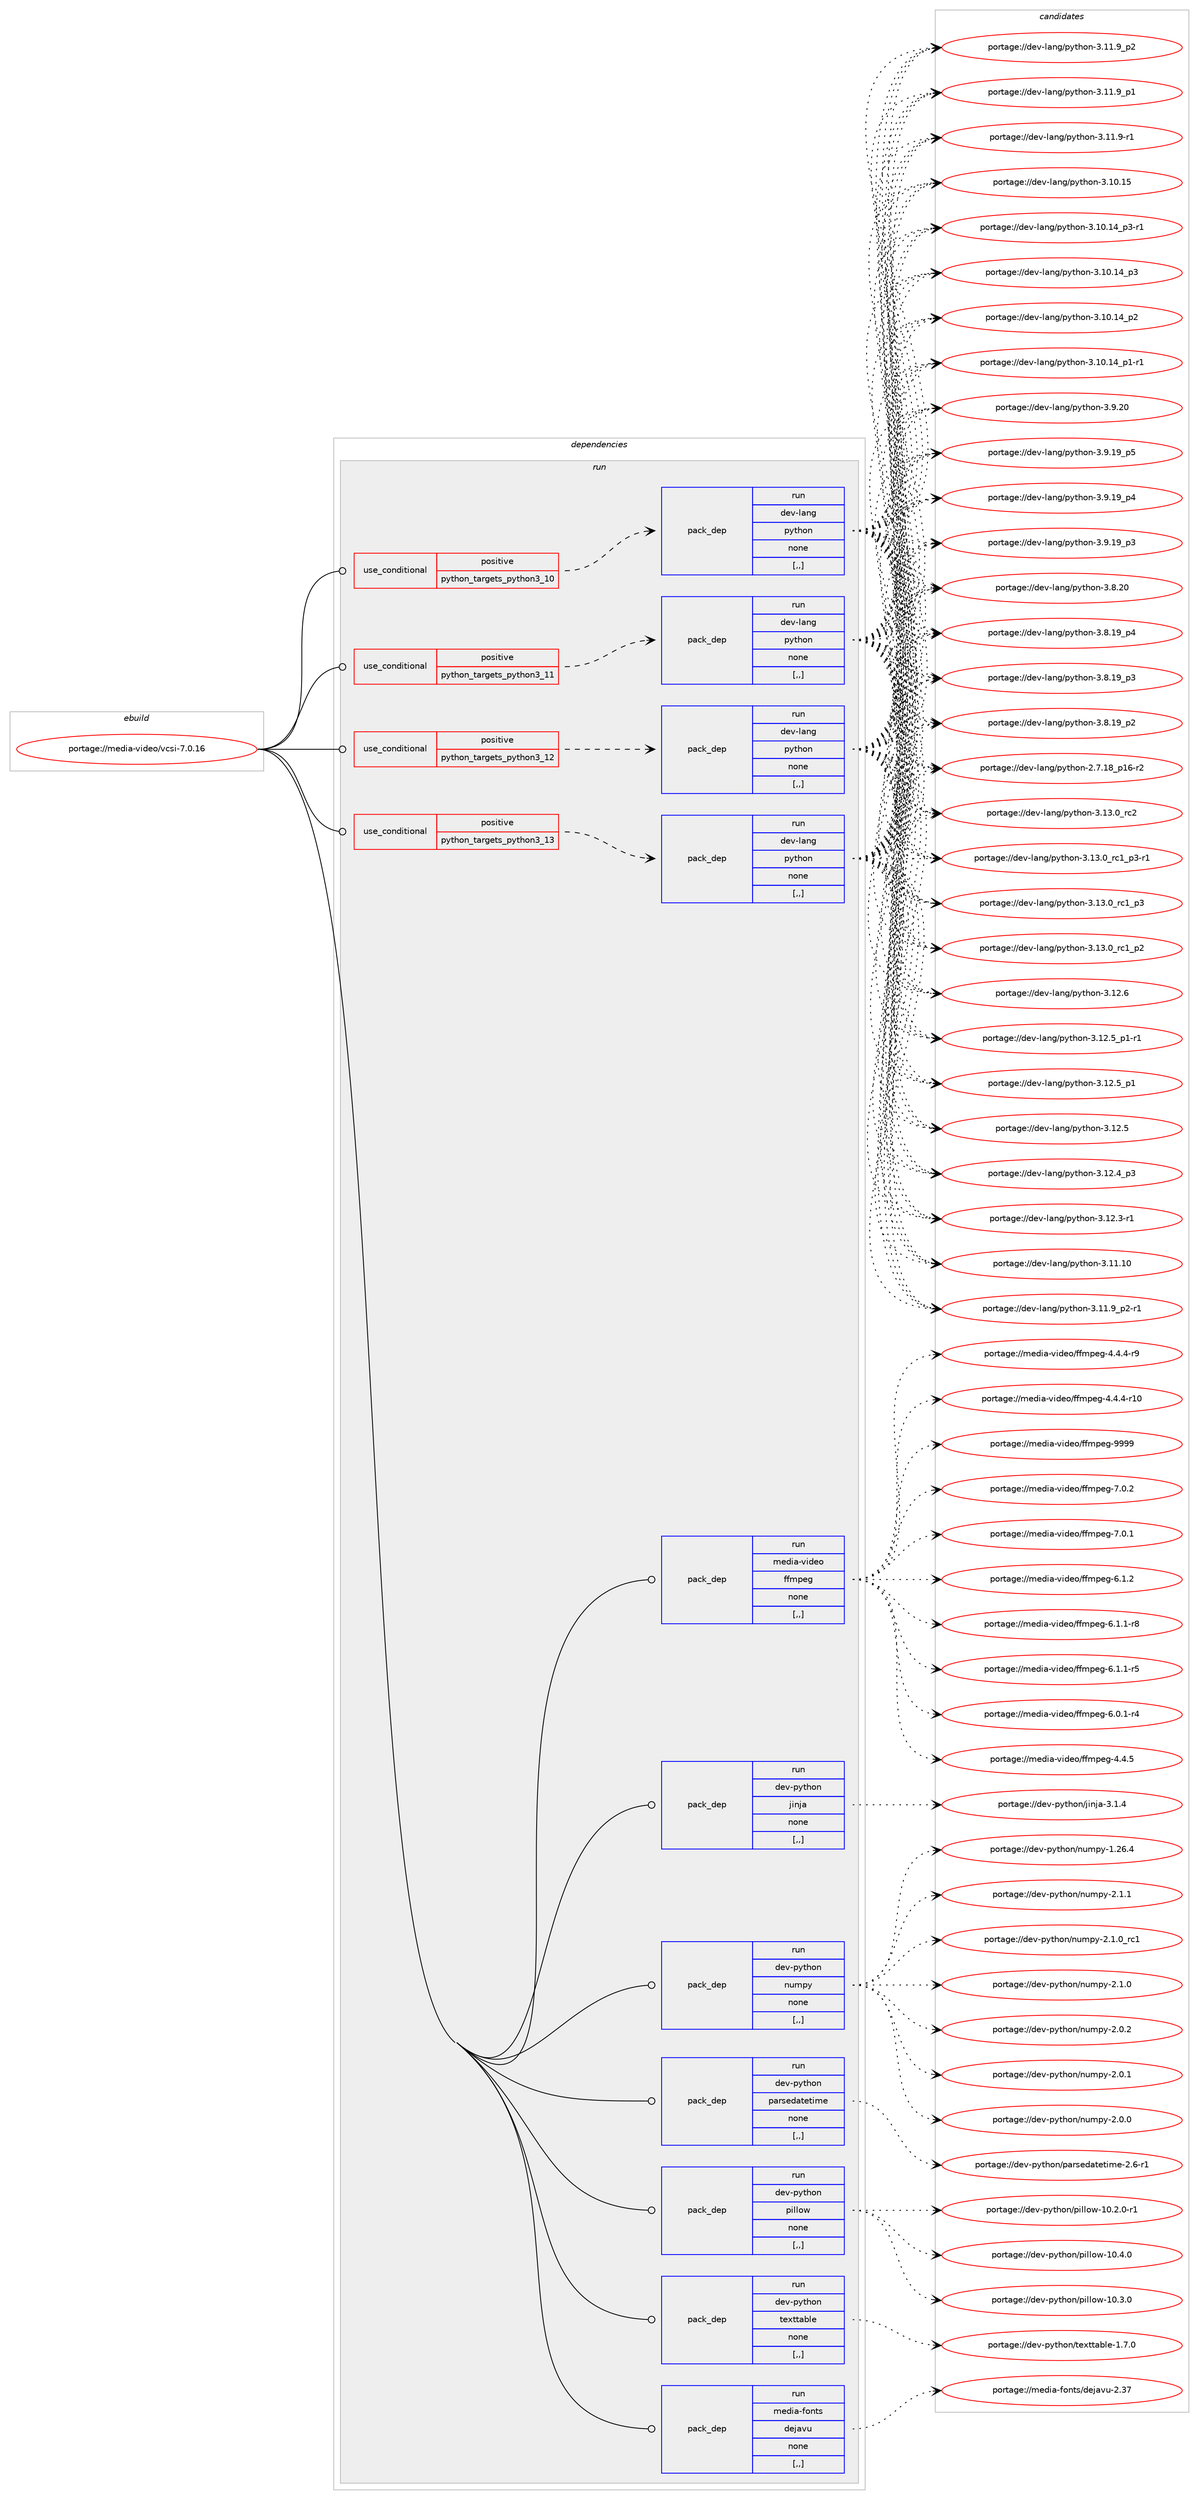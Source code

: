 digraph prolog {

# *************
# Graph options
# *************

newrank=true;
concentrate=true;
compound=true;
graph [rankdir=LR,fontname=Helvetica,fontsize=10,ranksep=1.5];#, ranksep=2.5, nodesep=0.2];
edge  [arrowhead=vee];
node  [fontname=Helvetica,fontsize=10];

# **********
# The ebuild
# **********

subgraph cluster_leftcol {
color=gray;
label=<<i>ebuild</i>>;
id [label="portage://media-video/vcsi-7.0.16", color=red, width=4, href="../media-video/vcsi-7.0.16.svg"];
}

# ****************
# The dependencies
# ****************

subgraph cluster_midcol {
color=gray;
label=<<i>dependencies</i>>;
subgraph cluster_compile {
fillcolor="#eeeeee";
style=filled;
label=<<i>compile</i>>;
}
subgraph cluster_compileandrun {
fillcolor="#eeeeee";
style=filled;
label=<<i>compile and run</i>>;
}
subgraph cluster_run {
fillcolor="#eeeeee";
style=filled;
label=<<i>run</i>>;
subgraph cond219947 {
dependency845671 [label=<<TABLE BORDER="0" CELLBORDER="1" CELLSPACING="0" CELLPADDING="4"><TR><TD ROWSPAN="3" CELLPADDING="10">use_conditional</TD></TR><TR><TD>positive</TD></TR><TR><TD>python_targets_python3_10</TD></TR></TABLE>>, shape=none, color=red];
subgraph pack619421 {
dependency845672 [label=<<TABLE BORDER="0" CELLBORDER="1" CELLSPACING="0" CELLPADDING="4" WIDTH="220"><TR><TD ROWSPAN="6" CELLPADDING="30">pack_dep</TD></TR><TR><TD WIDTH="110">run</TD></TR><TR><TD>dev-lang</TD></TR><TR><TD>python</TD></TR><TR><TD>none</TD></TR><TR><TD>[,,]</TD></TR></TABLE>>, shape=none, color=blue];
}
dependency845671:e -> dependency845672:w [weight=20,style="dashed",arrowhead="vee"];
}
id:e -> dependency845671:w [weight=20,style="solid",arrowhead="odot"];
subgraph cond219948 {
dependency845673 [label=<<TABLE BORDER="0" CELLBORDER="1" CELLSPACING="0" CELLPADDING="4"><TR><TD ROWSPAN="3" CELLPADDING="10">use_conditional</TD></TR><TR><TD>positive</TD></TR><TR><TD>python_targets_python3_11</TD></TR></TABLE>>, shape=none, color=red];
subgraph pack619422 {
dependency845674 [label=<<TABLE BORDER="0" CELLBORDER="1" CELLSPACING="0" CELLPADDING="4" WIDTH="220"><TR><TD ROWSPAN="6" CELLPADDING="30">pack_dep</TD></TR><TR><TD WIDTH="110">run</TD></TR><TR><TD>dev-lang</TD></TR><TR><TD>python</TD></TR><TR><TD>none</TD></TR><TR><TD>[,,]</TD></TR></TABLE>>, shape=none, color=blue];
}
dependency845673:e -> dependency845674:w [weight=20,style="dashed",arrowhead="vee"];
}
id:e -> dependency845673:w [weight=20,style="solid",arrowhead="odot"];
subgraph cond219949 {
dependency845675 [label=<<TABLE BORDER="0" CELLBORDER="1" CELLSPACING="0" CELLPADDING="4"><TR><TD ROWSPAN="3" CELLPADDING="10">use_conditional</TD></TR><TR><TD>positive</TD></TR><TR><TD>python_targets_python3_12</TD></TR></TABLE>>, shape=none, color=red];
subgraph pack619423 {
dependency845676 [label=<<TABLE BORDER="0" CELLBORDER="1" CELLSPACING="0" CELLPADDING="4" WIDTH="220"><TR><TD ROWSPAN="6" CELLPADDING="30">pack_dep</TD></TR><TR><TD WIDTH="110">run</TD></TR><TR><TD>dev-lang</TD></TR><TR><TD>python</TD></TR><TR><TD>none</TD></TR><TR><TD>[,,]</TD></TR></TABLE>>, shape=none, color=blue];
}
dependency845675:e -> dependency845676:w [weight=20,style="dashed",arrowhead="vee"];
}
id:e -> dependency845675:w [weight=20,style="solid",arrowhead="odot"];
subgraph cond219950 {
dependency845677 [label=<<TABLE BORDER="0" CELLBORDER="1" CELLSPACING="0" CELLPADDING="4"><TR><TD ROWSPAN="3" CELLPADDING="10">use_conditional</TD></TR><TR><TD>positive</TD></TR><TR><TD>python_targets_python3_13</TD></TR></TABLE>>, shape=none, color=red];
subgraph pack619424 {
dependency845678 [label=<<TABLE BORDER="0" CELLBORDER="1" CELLSPACING="0" CELLPADDING="4" WIDTH="220"><TR><TD ROWSPAN="6" CELLPADDING="30">pack_dep</TD></TR><TR><TD WIDTH="110">run</TD></TR><TR><TD>dev-lang</TD></TR><TR><TD>python</TD></TR><TR><TD>none</TD></TR><TR><TD>[,,]</TD></TR></TABLE>>, shape=none, color=blue];
}
dependency845677:e -> dependency845678:w [weight=20,style="dashed",arrowhead="vee"];
}
id:e -> dependency845677:w [weight=20,style="solid",arrowhead="odot"];
subgraph pack619425 {
dependency845679 [label=<<TABLE BORDER="0" CELLBORDER="1" CELLSPACING="0" CELLPADDING="4" WIDTH="220"><TR><TD ROWSPAN="6" CELLPADDING="30">pack_dep</TD></TR><TR><TD WIDTH="110">run</TD></TR><TR><TD>dev-python</TD></TR><TR><TD>jinja</TD></TR><TR><TD>none</TD></TR><TR><TD>[,,]</TD></TR></TABLE>>, shape=none, color=blue];
}
id:e -> dependency845679:w [weight=20,style="solid",arrowhead="odot"];
subgraph pack619426 {
dependency845680 [label=<<TABLE BORDER="0" CELLBORDER="1" CELLSPACING="0" CELLPADDING="4" WIDTH="220"><TR><TD ROWSPAN="6" CELLPADDING="30">pack_dep</TD></TR><TR><TD WIDTH="110">run</TD></TR><TR><TD>dev-python</TD></TR><TR><TD>numpy</TD></TR><TR><TD>none</TD></TR><TR><TD>[,,]</TD></TR></TABLE>>, shape=none, color=blue];
}
id:e -> dependency845680:w [weight=20,style="solid",arrowhead="odot"];
subgraph pack619427 {
dependency845681 [label=<<TABLE BORDER="0" CELLBORDER="1" CELLSPACING="0" CELLPADDING="4" WIDTH="220"><TR><TD ROWSPAN="6" CELLPADDING="30">pack_dep</TD></TR><TR><TD WIDTH="110">run</TD></TR><TR><TD>dev-python</TD></TR><TR><TD>parsedatetime</TD></TR><TR><TD>none</TD></TR><TR><TD>[,,]</TD></TR></TABLE>>, shape=none, color=blue];
}
id:e -> dependency845681:w [weight=20,style="solid",arrowhead="odot"];
subgraph pack619428 {
dependency845682 [label=<<TABLE BORDER="0" CELLBORDER="1" CELLSPACING="0" CELLPADDING="4" WIDTH="220"><TR><TD ROWSPAN="6" CELLPADDING="30">pack_dep</TD></TR><TR><TD WIDTH="110">run</TD></TR><TR><TD>dev-python</TD></TR><TR><TD>pillow</TD></TR><TR><TD>none</TD></TR><TR><TD>[,,]</TD></TR></TABLE>>, shape=none, color=blue];
}
id:e -> dependency845682:w [weight=20,style="solid",arrowhead="odot"];
subgraph pack619429 {
dependency845683 [label=<<TABLE BORDER="0" CELLBORDER="1" CELLSPACING="0" CELLPADDING="4" WIDTH="220"><TR><TD ROWSPAN="6" CELLPADDING="30">pack_dep</TD></TR><TR><TD WIDTH="110">run</TD></TR><TR><TD>dev-python</TD></TR><TR><TD>texttable</TD></TR><TR><TD>none</TD></TR><TR><TD>[,,]</TD></TR></TABLE>>, shape=none, color=blue];
}
id:e -> dependency845683:w [weight=20,style="solid",arrowhead="odot"];
subgraph pack619430 {
dependency845684 [label=<<TABLE BORDER="0" CELLBORDER="1" CELLSPACING="0" CELLPADDING="4" WIDTH="220"><TR><TD ROWSPAN="6" CELLPADDING="30">pack_dep</TD></TR><TR><TD WIDTH="110">run</TD></TR><TR><TD>media-fonts</TD></TR><TR><TD>dejavu</TD></TR><TR><TD>none</TD></TR><TR><TD>[,,]</TD></TR></TABLE>>, shape=none, color=blue];
}
id:e -> dependency845684:w [weight=20,style="solid",arrowhead="odot"];
subgraph pack619431 {
dependency845685 [label=<<TABLE BORDER="0" CELLBORDER="1" CELLSPACING="0" CELLPADDING="4" WIDTH="220"><TR><TD ROWSPAN="6" CELLPADDING="30">pack_dep</TD></TR><TR><TD WIDTH="110">run</TD></TR><TR><TD>media-video</TD></TR><TR><TD>ffmpeg</TD></TR><TR><TD>none</TD></TR><TR><TD>[,,]</TD></TR></TABLE>>, shape=none, color=blue];
}
id:e -> dependency845685:w [weight=20,style="solid",arrowhead="odot"];
}
}

# **************
# The candidates
# **************

subgraph cluster_choices {
rank=same;
color=gray;
label=<<i>candidates</i>>;

subgraph choice619421 {
color=black;
nodesep=1;
choice10010111845108971101034711212111610411111045514649514648951149950 [label="portage://dev-lang/python-3.13.0_rc2", color=red, width=4,href="../dev-lang/python-3.13.0_rc2.svg"];
choice1001011184510897110103471121211161041111104551464951464895114994995112514511449 [label="portage://dev-lang/python-3.13.0_rc1_p3-r1", color=red, width=4,href="../dev-lang/python-3.13.0_rc1_p3-r1.svg"];
choice100101118451089711010347112121116104111110455146495146489511499499511251 [label="portage://dev-lang/python-3.13.0_rc1_p3", color=red, width=4,href="../dev-lang/python-3.13.0_rc1_p3.svg"];
choice100101118451089711010347112121116104111110455146495146489511499499511250 [label="portage://dev-lang/python-3.13.0_rc1_p2", color=red, width=4,href="../dev-lang/python-3.13.0_rc1_p2.svg"];
choice10010111845108971101034711212111610411111045514649504654 [label="portage://dev-lang/python-3.12.6", color=red, width=4,href="../dev-lang/python-3.12.6.svg"];
choice1001011184510897110103471121211161041111104551464950465395112494511449 [label="portage://dev-lang/python-3.12.5_p1-r1", color=red, width=4,href="../dev-lang/python-3.12.5_p1-r1.svg"];
choice100101118451089711010347112121116104111110455146495046539511249 [label="portage://dev-lang/python-3.12.5_p1", color=red, width=4,href="../dev-lang/python-3.12.5_p1.svg"];
choice10010111845108971101034711212111610411111045514649504653 [label="portage://dev-lang/python-3.12.5", color=red, width=4,href="../dev-lang/python-3.12.5.svg"];
choice100101118451089711010347112121116104111110455146495046529511251 [label="portage://dev-lang/python-3.12.4_p3", color=red, width=4,href="../dev-lang/python-3.12.4_p3.svg"];
choice100101118451089711010347112121116104111110455146495046514511449 [label="portage://dev-lang/python-3.12.3-r1", color=red, width=4,href="../dev-lang/python-3.12.3-r1.svg"];
choice1001011184510897110103471121211161041111104551464949464948 [label="portage://dev-lang/python-3.11.10", color=red, width=4,href="../dev-lang/python-3.11.10.svg"];
choice1001011184510897110103471121211161041111104551464949465795112504511449 [label="portage://dev-lang/python-3.11.9_p2-r1", color=red, width=4,href="../dev-lang/python-3.11.9_p2-r1.svg"];
choice100101118451089711010347112121116104111110455146494946579511250 [label="portage://dev-lang/python-3.11.9_p2", color=red, width=4,href="../dev-lang/python-3.11.9_p2.svg"];
choice100101118451089711010347112121116104111110455146494946579511249 [label="portage://dev-lang/python-3.11.9_p1", color=red, width=4,href="../dev-lang/python-3.11.9_p1.svg"];
choice100101118451089711010347112121116104111110455146494946574511449 [label="portage://dev-lang/python-3.11.9-r1", color=red, width=4,href="../dev-lang/python-3.11.9-r1.svg"];
choice1001011184510897110103471121211161041111104551464948464953 [label="portage://dev-lang/python-3.10.15", color=red, width=4,href="../dev-lang/python-3.10.15.svg"];
choice100101118451089711010347112121116104111110455146494846495295112514511449 [label="portage://dev-lang/python-3.10.14_p3-r1", color=red, width=4,href="../dev-lang/python-3.10.14_p3-r1.svg"];
choice10010111845108971101034711212111610411111045514649484649529511251 [label="portage://dev-lang/python-3.10.14_p3", color=red, width=4,href="../dev-lang/python-3.10.14_p3.svg"];
choice10010111845108971101034711212111610411111045514649484649529511250 [label="portage://dev-lang/python-3.10.14_p2", color=red, width=4,href="../dev-lang/python-3.10.14_p2.svg"];
choice100101118451089711010347112121116104111110455146494846495295112494511449 [label="portage://dev-lang/python-3.10.14_p1-r1", color=red, width=4,href="../dev-lang/python-3.10.14_p1-r1.svg"];
choice10010111845108971101034711212111610411111045514657465048 [label="portage://dev-lang/python-3.9.20", color=red, width=4,href="../dev-lang/python-3.9.20.svg"];
choice100101118451089711010347112121116104111110455146574649579511253 [label="portage://dev-lang/python-3.9.19_p5", color=red, width=4,href="../dev-lang/python-3.9.19_p5.svg"];
choice100101118451089711010347112121116104111110455146574649579511252 [label="portage://dev-lang/python-3.9.19_p4", color=red, width=4,href="../dev-lang/python-3.9.19_p4.svg"];
choice100101118451089711010347112121116104111110455146574649579511251 [label="portage://dev-lang/python-3.9.19_p3", color=red, width=4,href="../dev-lang/python-3.9.19_p3.svg"];
choice10010111845108971101034711212111610411111045514656465048 [label="portage://dev-lang/python-3.8.20", color=red, width=4,href="../dev-lang/python-3.8.20.svg"];
choice100101118451089711010347112121116104111110455146564649579511252 [label="portage://dev-lang/python-3.8.19_p4", color=red, width=4,href="../dev-lang/python-3.8.19_p4.svg"];
choice100101118451089711010347112121116104111110455146564649579511251 [label="portage://dev-lang/python-3.8.19_p3", color=red, width=4,href="../dev-lang/python-3.8.19_p3.svg"];
choice100101118451089711010347112121116104111110455146564649579511250 [label="portage://dev-lang/python-3.8.19_p2", color=red, width=4,href="../dev-lang/python-3.8.19_p2.svg"];
choice100101118451089711010347112121116104111110455046554649569511249544511450 [label="portage://dev-lang/python-2.7.18_p16-r2", color=red, width=4,href="../dev-lang/python-2.7.18_p16-r2.svg"];
dependency845672:e -> choice10010111845108971101034711212111610411111045514649514648951149950:w [style=dotted,weight="100"];
dependency845672:e -> choice1001011184510897110103471121211161041111104551464951464895114994995112514511449:w [style=dotted,weight="100"];
dependency845672:e -> choice100101118451089711010347112121116104111110455146495146489511499499511251:w [style=dotted,weight="100"];
dependency845672:e -> choice100101118451089711010347112121116104111110455146495146489511499499511250:w [style=dotted,weight="100"];
dependency845672:e -> choice10010111845108971101034711212111610411111045514649504654:w [style=dotted,weight="100"];
dependency845672:e -> choice1001011184510897110103471121211161041111104551464950465395112494511449:w [style=dotted,weight="100"];
dependency845672:e -> choice100101118451089711010347112121116104111110455146495046539511249:w [style=dotted,weight="100"];
dependency845672:e -> choice10010111845108971101034711212111610411111045514649504653:w [style=dotted,weight="100"];
dependency845672:e -> choice100101118451089711010347112121116104111110455146495046529511251:w [style=dotted,weight="100"];
dependency845672:e -> choice100101118451089711010347112121116104111110455146495046514511449:w [style=dotted,weight="100"];
dependency845672:e -> choice1001011184510897110103471121211161041111104551464949464948:w [style=dotted,weight="100"];
dependency845672:e -> choice1001011184510897110103471121211161041111104551464949465795112504511449:w [style=dotted,weight="100"];
dependency845672:e -> choice100101118451089711010347112121116104111110455146494946579511250:w [style=dotted,weight="100"];
dependency845672:e -> choice100101118451089711010347112121116104111110455146494946579511249:w [style=dotted,weight="100"];
dependency845672:e -> choice100101118451089711010347112121116104111110455146494946574511449:w [style=dotted,weight="100"];
dependency845672:e -> choice1001011184510897110103471121211161041111104551464948464953:w [style=dotted,weight="100"];
dependency845672:e -> choice100101118451089711010347112121116104111110455146494846495295112514511449:w [style=dotted,weight="100"];
dependency845672:e -> choice10010111845108971101034711212111610411111045514649484649529511251:w [style=dotted,weight="100"];
dependency845672:e -> choice10010111845108971101034711212111610411111045514649484649529511250:w [style=dotted,weight="100"];
dependency845672:e -> choice100101118451089711010347112121116104111110455146494846495295112494511449:w [style=dotted,weight="100"];
dependency845672:e -> choice10010111845108971101034711212111610411111045514657465048:w [style=dotted,weight="100"];
dependency845672:e -> choice100101118451089711010347112121116104111110455146574649579511253:w [style=dotted,weight="100"];
dependency845672:e -> choice100101118451089711010347112121116104111110455146574649579511252:w [style=dotted,weight="100"];
dependency845672:e -> choice100101118451089711010347112121116104111110455146574649579511251:w [style=dotted,weight="100"];
dependency845672:e -> choice10010111845108971101034711212111610411111045514656465048:w [style=dotted,weight="100"];
dependency845672:e -> choice100101118451089711010347112121116104111110455146564649579511252:w [style=dotted,weight="100"];
dependency845672:e -> choice100101118451089711010347112121116104111110455146564649579511251:w [style=dotted,weight="100"];
dependency845672:e -> choice100101118451089711010347112121116104111110455146564649579511250:w [style=dotted,weight="100"];
dependency845672:e -> choice100101118451089711010347112121116104111110455046554649569511249544511450:w [style=dotted,weight="100"];
}
subgraph choice619422 {
color=black;
nodesep=1;
choice10010111845108971101034711212111610411111045514649514648951149950 [label="portage://dev-lang/python-3.13.0_rc2", color=red, width=4,href="../dev-lang/python-3.13.0_rc2.svg"];
choice1001011184510897110103471121211161041111104551464951464895114994995112514511449 [label="portage://dev-lang/python-3.13.0_rc1_p3-r1", color=red, width=4,href="../dev-lang/python-3.13.0_rc1_p3-r1.svg"];
choice100101118451089711010347112121116104111110455146495146489511499499511251 [label="portage://dev-lang/python-3.13.0_rc1_p3", color=red, width=4,href="../dev-lang/python-3.13.0_rc1_p3.svg"];
choice100101118451089711010347112121116104111110455146495146489511499499511250 [label="portage://dev-lang/python-3.13.0_rc1_p2", color=red, width=4,href="../dev-lang/python-3.13.0_rc1_p2.svg"];
choice10010111845108971101034711212111610411111045514649504654 [label="portage://dev-lang/python-3.12.6", color=red, width=4,href="../dev-lang/python-3.12.6.svg"];
choice1001011184510897110103471121211161041111104551464950465395112494511449 [label="portage://dev-lang/python-3.12.5_p1-r1", color=red, width=4,href="../dev-lang/python-3.12.5_p1-r1.svg"];
choice100101118451089711010347112121116104111110455146495046539511249 [label="portage://dev-lang/python-3.12.5_p1", color=red, width=4,href="../dev-lang/python-3.12.5_p1.svg"];
choice10010111845108971101034711212111610411111045514649504653 [label="portage://dev-lang/python-3.12.5", color=red, width=4,href="../dev-lang/python-3.12.5.svg"];
choice100101118451089711010347112121116104111110455146495046529511251 [label="portage://dev-lang/python-3.12.4_p3", color=red, width=4,href="../dev-lang/python-3.12.4_p3.svg"];
choice100101118451089711010347112121116104111110455146495046514511449 [label="portage://dev-lang/python-3.12.3-r1", color=red, width=4,href="../dev-lang/python-3.12.3-r1.svg"];
choice1001011184510897110103471121211161041111104551464949464948 [label="portage://dev-lang/python-3.11.10", color=red, width=4,href="../dev-lang/python-3.11.10.svg"];
choice1001011184510897110103471121211161041111104551464949465795112504511449 [label="portage://dev-lang/python-3.11.9_p2-r1", color=red, width=4,href="../dev-lang/python-3.11.9_p2-r1.svg"];
choice100101118451089711010347112121116104111110455146494946579511250 [label="portage://dev-lang/python-3.11.9_p2", color=red, width=4,href="../dev-lang/python-3.11.9_p2.svg"];
choice100101118451089711010347112121116104111110455146494946579511249 [label="portage://dev-lang/python-3.11.9_p1", color=red, width=4,href="../dev-lang/python-3.11.9_p1.svg"];
choice100101118451089711010347112121116104111110455146494946574511449 [label="portage://dev-lang/python-3.11.9-r1", color=red, width=4,href="../dev-lang/python-3.11.9-r1.svg"];
choice1001011184510897110103471121211161041111104551464948464953 [label="portage://dev-lang/python-3.10.15", color=red, width=4,href="../dev-lang/python-3.10.15.svg"];
choice100101118451089711010347112121116104111110455146494846495295112514511449 [label="portage://dev-lang/python-3.10.14_p3-r1", color=red, width=4,href="../dev-lang/python-3.10.14_p3-r1.svg"];
choice10010111845108971101034711212111610411111045514649484649529511251 [label="portage://dev-lang/python-3.10.14_p3", color=red, width=4,href="../dev-lang/python-3.10.14_p3.svg"];
choice10010111845108971101034711212111610411111045514649484649529511250 [label="portage://dev-lang/python-3.10.14_p2", color=red, width=4,href="../dev-lang/python-3.10.14_p2.svg"];
choice100101118451089711010347112121116104111110455146494846495295112494511449 [label="portage://dev-lang/python-3.10.14_p1-r1", color=red, width=4,href="../dev-lang/python-3.10.14_p1-r1.svg"];
choice10010111845108971101034711212111610411111045514657465048 [label="portage://dev-lang/python-3.9.20", color=red, width=4,href="../dev-lang/python-3.9.20.svg"];
choice100101118451089711010347112121116104111110455146574649579511253 [label="portage://dev-lang/python-3.9.19_p5", color=red, width=4,href="../dev-lang/python-3.9.19_p5.svg"];
choice100101118451089711010347112121116104111110455146574649579511252 [label="portage://dev-lang/python-3.9.19_p4", color=red, width=4,href="../dev-lang/python-3.9.19_p4.svg"];
choice100101118451089711010347112121116104111110455146574649579511251 [label="portage://dev-lang/python-3.9.19_p3", color=red, width=4,href="../dev-lang/python-3.9.19_p3.svg"];
choice10010111845108971101034711212111610411111045514656465048 [label="portage://dev-lang/python-3.8.20", color=red, width=4,href="../dev-lang/python-3.8.20.svg"];
choice100101118451089711010347112121116104111110455146564649579511252 [label="portage://dev-lang/python-3.8.19_p4", color=red, width=4,href="../dev-lang/python-3.8.19_p4.svg"];
choice100101118451089711010347112121116104111110455146564649579511251 [label="portage://dev-lang/python-3.8.19_p3", color=red, width=4,href="../dev-lang/python-3.8.19_p3.svg"];
choice100101118451089711010347112121116104111110455146564649579511250 [label="portage://dev-lang/python-3.8.19_p2", color=red, width=4,href="../dev-lang/python-3.8.19_p2.svg"];
choice100101118451089711010347112121116104111110455046554649569511249544511450 [label="portage://dev-lang/python-2.7.18_p16-r2", color=red, width=4,href="../dev-lang/python-2.7.18_p16-r2.svg"];
dependency845674:e -> choice10010111845108971101034711212111610411111045514649514648951149950:w [style=dotted,weight="100"];
dependency845674:e -> choice1001011184510897110103471121211161041111104551464951464895114994995112514511449:w [style=dotted,weight="100"];
dependency845674:e -> choice100101118451089711010347112121116104111110455146495146489511499499511251:w [style=dotted,weight="100"];
dependency845674:e -> choice100101118451089711010347112121116104111110455146495146489511499499511250:w [style=dotted,weight="100"];
dependency845674:e -> choice10010111845108971101034711212111610411111045514649504654:w [style=dotted,weight="100"];
dependency845674:e -> choice1001011184510897110103471121211161041111104551464950465395112494511449:w [style=dotted,weight="100"];
dependency845674:e -> choice100101118451089711010347112121116104111110455146495046539511249:w [style=dotted,weight="100"];
dependency845674:e -> choice10010111845108971101034711212111610411111045514649504653:w [style=dotted,weight="100"];
dependency845674:e -> choice100101118451089711010347112121116104111110455146495046529511251:w [style=dotted,weight="100"];
dependency845674:e -> choice100101118451089711010347112121116104111110455146495046514511449:w [style=dotted,weight="100"];
dependency845674:e -> choice1001011184510897110103471121211161041111104551464949464948:w [style=dotted,weight="100"];
dependency845674:e -> choice1001011184510897110103471121211161041111104551464949465795112504511449:w [style=dotted,weight="100"];
dependency845674:e -> choice100101118451089711010347112121116104111110455146494946579511250:w [style=dotted,weight="100"];
dependency845674:e -> choice100101118451089711010347112121116104111110455146494946579511249:w [style=dotted,weight="100"];
dependency845674:e -> choice100101118451089711010347112121116104111110455146494946574511449:w [style=dotted,weight="100"];
dependency845674:e -> choice1001011184510897110103471121211161041111104551464948464953:w [style=dotted,weight="100"];
dependency845674:e -> choice100101118451089711010347112121116104111110455146494846495295112514511449:w [style=dotted,weight="100"];
dependency845674:e -> choice10010111845108971101034711212111610411111045514649484649529511251:w [style=dotted,weight="100"];
dependency845674:e -> choice10010111845108971101034711212111610411111045514649484649529511250:w [style=dotted,weight="100"];
dependency845674:e -> choice100101118451089711010347112121116104111110455146494846495295112494511449:w [style=dotted,weight="100"];
dependency845674:e -> choice10010111845108971101034711212111610411111045514657465048:w [style=dotted,weight="100"];
dependency845674:e -> choice100101118451089711010347112121116104111110455146574649579511253:w [style=dotted,weight="100"];
dependency845674:e -> choice100101118451089711010347112121116104111110455146574649579511252:w [style=dotted,weight="100"];
dependency845674:e -> choice100101118451089711010347112121116104111110455146574649579511251:w [style=dotted,weight="100"];
dependency845674:e -> choice10010111845108971101034711212111610411111045514656465048:w [style=dotted,weight="100"];
dependency845674:e -> choice100101118451089711010347112121116104111110455146564649579511252:w [style=dotted,weight="100"];
dependency845674:e -> choice100101118451089711010347112121116104111110455146564649579511251:w [style=dotted,weight="100"];
dependency845674:e -> choice100101118451089711010347112121116104111110455146564649579511250:w [style=dotted,weight="100"];
dependency845674:e -> choice100101118451089711010347112121116104111110455046554649569511249544511450:w [style=dotted,weight="100"];
}
subgraph choice619423 {
color=black;
nodesep=1;
choice10010111845108971101034711212111610411111045514649514648951149950 [label="portage://dev-lang/python-3.13.0_rc2", color=red, width=4,href="../dev-lang/python-3.13.0_rc2.svg"];
choice1001011184510897110103471121211161041111104551464951464895114994995112514511449 [label="portage://dev-lang/python-3.13.0_rc1_p3-r1", color=red, width=4,href="../dev-lang/python-3.13.0_rc1_p3-r1.svg"];
choice100101118451089711010347112121116104111110455146495146489511499499511251 [label="portage://dev-lang/python-3.13.0_rc1_p3", color=red, width=4,href="../dev-lang/python-3.13.0_rc1_p3.svg"];
choice100101118451089711010347112121116104111110455146495146489511499499511250 [label="portage://dev-lang/python-3.13.0_rc1_p2", color=red, width=4,href="../dev-lang/python-3.13.0_rc1_p2.svg"];
choice10010111845108971101034711212111610411111045514649504654 [label="portage://dev-lang/python-3.12.6", color=red, width=4,href="../dev-lang/python-3.12.6.svg"];
choice1001011184510897110103471121211161041111104551464950465395112494511449 [label="portage://dev-lang/python-3.12.5_p1-r1", color=red, width=4,href="../dev-lang/python-3.12.5_p1-r1.svg"];
choice100101118451089711010347112121116104111110455146495046539511249 [label="portage://dev-lang/python-3.12.5_p1", color=red, width=4,href="../dev-lang/python-3.12.5_p1.svg"];
choice10010111845108971101034711212111610411111045514649504653 [label="portage://dev-lang/python-3.12.5", color=red, width=4,href="../dev-lang/python-3.12.5.svg"];
choice100101118451089711010347112121116104111110455146495046529511251 [label="portage://dev-lang/python-3.12.4_p3", color=red, width=4,href="../dev-lang/python-3.12.4_p3.svg"];
choice100101118451089711010347112121116104111110455146495046514511449 [label="portage://dev-lang/python-3.12.3-r1", color=red, width=4,href="../dev-lang/python-3.12.3-r1.svg"];
choice1001011184510897110103471121211161041111104551464949464948 [label="portage://dev-lang/python-3.11.10", color=red, width=4,href="../dev-lang/python-3.11.10.svg"];
choice1001011184510897110103471121211161041111104551464949465795112504511449 [label="portage://dev-lang/python-3.11.9_p2-r1", color=red, width=4,href="../dev-lang/python-3.11.9_p2-r1.svg"];
choice100101118451089711010347112121116104111110455146494946579511250 [label="portage://dev-lang/python-3.11.9_p2", color=red, width=4,href="../dev-lang/python-3.11.9_p2.svg"];
choice100101118451089711010347112121116104111110455146494946579511249 [label="portage://dev-lang/python-3.11.9_p1", color=red, width=4,href="../dev-lang/python-3.11.9_p1.svg"];
choice100101118451089711010347112121116104111110455146494946574511449 [label="portage://dev-lang/python-3.11.9-r1", color=red, width=4,href="../dev-lang/python-3.11.9-r1.svg"];
choice1001011184510897110103471121211161041111104551464948464953 [label="portage://dev-lang/python-3.10.15", color=red, width=4,href="../dev-lang/python-3.10.15.svg"];
choice100101118451089711010347112121116104111110455146494846495295112514511449 [label="portage://dev-lang/python-3.10.14_p3-r1", color=red, width=4,href="../dev-lang/python-3.10.14_p3-r1.svg"];
choice10010111845108971101034711212111610411111045514649484649529511251 [label="portage://dev-lang/python-3.10.14_p3", color=red, width=4,href="../dev-lang/python-3.10.14_p3.svg"];
choice10010111845108971101034711212111610411111045514649484649529511250 [label="portage://dev-lang/python-3.10.14_p2", color=red, width=4,href="../dev-lang/python-3.10.14_p2.svg"];
choice100101118451089711010347112121116104111110455146494846495295112494511449 [label="portage://dev-lang/python-3.10.14_p1-r1", color=red, width=4,href="../dev-lang/python-3.10.14_p1-r1.svg"];
choice10010111845108971101034711212111610411111045514657465048 [label="portage://dev-lang/python-3.9.20", color=red, width=4,href="../dev-lang/python-3.9.20.svg"];
choice100101118451089711010347112121116104111110455146574649579511253 [label="portage://dev-lang/python-3.9.19_p5", color=red, width=4,href="../dev-lang/python-3.9.19_p5.svg"];
choice100101118451089711010347112121116104111110455146574649579511252 [label="portage://dev-lang/python-3.9.19_p4", color=red, width=4,href="../dev-lang/python-3.9.19_p4.svg"];
choice100101118451089711010347112121116104111110455146574649579511251 [label="portage://dev-lang/python-3.9.19_p3", color=red, width=4,href="../dev-lang/python-3.9.19_p3.svg"];
choice10010111845108971101034711212111610411111045514656465048 [label="portage://dev-lang/python-3.8.20", color=red, width=4,href="../dev-lang/python-3.8.20.svg"];
choice100101118451089711010347112121116104111110455146564649579511252 [label="portage://dev-lang/python-3.8.19_p4", color=red, width=4,href="../dev-lang/python-3.8.19_p4.svg"];
choice100101118451089711010347112121116104111110455146564649579511251 [label="portage://dev-lang/python-3.8.19_p3", color=red, width=4,href="../dev-lang/python-3.8.19_p3.svg"];
choice100101118451089711010347112121116104111110455146564649579511250 [label="portage://dev-lang/python-3.8.19_p2", color=red, width=4,href="../dev-lang/python-3.8.19_p2.svg"];
choice100101118451089711010347112121116104111110455046554649569511249544511450 [label="portage://dev-lang/python-2.7.18_p16-r2", color=red, width=4,href="../dev-lang/python-2.7.18_p16-r2.svg"];
dependency845676:e -> choice10010111845108971101034711212111610411111045514649514648951149950:w [style=dotted,weight="100"];
dependency845676:e -> choice1001011184510897110103471121211161041111104551464951464895114994995112514511449:w [style=dotted,weight="100"];
dependency845676:e -> choice100101118451089711010347112121116104111110455146495146489511499499511251:w [style=dotted,weight="100"];
dependency845676:e -> choice100101118451089711010347112121116104111110455146495146489511499499511250:w [style=dotted,weight="100"];
dependency845676:e -> choice10010111845108971101034711212111610411111045514649504654:w [style=dotted,weight="100"];
dependency845676:e -> choice1001011184510897110103471121211161041111104551464950465395112494511449:w [style=dotted,weight="100"];
dependency845676:e -> choice100101118451089711010347112121116104111110455146495046539511249:w [style=dotted,weight="100"];
dependency845676:e -> choice10010111845108971101034711212111610411111045514649504653:w [style=dotted,weight="100"];
dependency845676:e -> choice100101118451089711010347112121116104111110455146495046529511251:w [style=dotted,weight="100"];
dependency845676:e -> choice100101118451089711010347112121116104111110455146495046514511449:w [style=dotted,weight="100"];
dependency845676:e -> choice1001011184510897110103471121211161041111104551464949464948:w [style=dotted,weight="100"];
dependency845676:e -> choice1001011184510897110103471121211161041111104551464949465795112504511449:w [style=dotted,weight="100"];
dependency845676:e -> choice100101118451089711010347112121116104111110455146494946579511250:w [style=dotted,weight="100"];
dependency845676:e -> choice100101118451089711010347112121116104111110455146494946579511249:w [style=dotted,weight="100"];
dependency845676:e -> choice100101118451089711010347112121116104111110455146494946574511449:w [style=dotted,weight="100"];
dependency845676:e -> choice1001011184510897110103471121211161041111104551464948464953:w [style=dotted,weight="100"];
dependency845676:e -> choice100101118451089711010347112121116104111110455146494846495295112514511449:w [style=dotted,weight="100"];
dependency845676:e -> choice10010111845108971101034711212111610411111045514649484649529511251:w [style=dotted,weight="100"];
dependency845676:e -> choice10010111845108971101034711212111610411111045514649484649529511250:w [style=dotted,weight="100"];
dependency845676:e -> choice100101118451089711010347112121116104111110455146494846495295112494511449:w [style=dotted,weight="100"];
dependency845676:e -> choice10010111845108971101034711212111610411111045514657465048:w [style=dotted,weight="100"];
dependency845676:e -> choice100101118451089711010347112121116104111110455146574649579511253:w [style=dotted,weight="100"];
dependency845676:e -> choice100101118451089711010347112121116104111110455146574649579511252:w [style=dotted,weight="100"];
dependency845676:e -> choice100101118451089711010347112121116104111110455146574649579511251:w [style=dotted,weight="100"];
dependency845676:e -> choice10010111845108971101034711212111610411111045514656465048:w [style=dotted,weight="100"];
dependency845676:e -> choice100101118451089711010347112121116104111110455146564649579511252:w [style=dotted,weight="100"];
dependency845676:e -> choice100101118451089711010347112121116104111110455146564649579511251:w [style=dotted,weight="100"];
dependency845676:e -> choice100101118451089711010347112121116104111110455146564649579511250:w [style=dotted,weight="100"];
dependency845676:e -> choice100101118451089711010347112121116104111110455046554649569511249544511450:w [style=dotted,weight="100"];
}
subgraph choice619424 {
color=black;
nodesep=1;
choice10010111845108971101034711212111610411111045514649514648951149950 [label="portage://dev-lang/python-3.13.0_rc2", color=red, width=4,href="../dev-lang/python-3.13.0_rc2.svg"];
choice1001011184510897110103471121211161041111104551464951464895114994995112514511449 [label="portage://dev-lang/python-3.13.0_rc1_p3-r1", color=red, width=4,href="../dev-lang/python-3.13.0_rc1_p3-r1.svg"];
choice100101118451089711010347112121116104111110455146495146489511499499511251 [label="portage://dev-lang/python-3.13.0_rc1_p3", color=red, width=4,href="../dev-lang/python-3.13.0_rc1_p3.svg"];
choice100101118451089711010347112121116104111110455146495146489511499499511250 [label="portage://dev-lang/python-3.13.0_rc1_p2", color=red, width=4,href="../dev-lang/python-3.13.0_rc1_p2.svg"];
choice10010111845108971101034711212111610411111045514649504654 [label="portage://dev-lang/python-3.12.6", color=red, width=4,href="../dev-lang/python-3.12.6.svg"];
choice1001011184510897110103471121211161041111104551464950465395112494511449 [label="portage://dev-lang/python-3.12.5_p1-r1", color=red, width=4,href="../dev-lang/python-3.12.5_p1-r1.svg"];
choice100101118451089711010347112121116104111110455146495046539511249 [label="portage://dev-lang/python-3.12.5_p1", color=red, width=4,href="../dev-lang/python-3.12.5_p1.svg"];
choice10010111845108971101034711212111610411111045514649504653 [label="portage://dev-lang/python-3.12.5", color=red, width=4,href="../dev-lang/python-3.12.5.svg"];
choice100101118451089711010347112121116104111110455146495046529511251 [label="portage://dev-lang/python-3.12.4_p3", color=red, width=4,href="../dev-lang/python-3.12.4_p3.svg"];
choice100101118451089711010347112121116104111110455146495046514511449 [label="portage://dev-lang/python-3.12.3-r1", color=red, width=4,href="../dev-lang/python-3.12.3-r1.svg"];
choice1001011184510897110103471121211161041111104551464949464948 [label="portage://dev-lang/python-3.11.10", color=red, width=4,href="../dev-lang/python-3.11.10.svg"];
choice1001011184510897110103471121211161041111104551464949465795112504511449 [label="portage://dev-lang/python-3.11.9_p2-r1", color=red, width=4,href="../dev-lang/python-3.11.9_p2-r1.svg"];
choice100101118451089711010347112121116104111110455146494946579511250 [label="portage://dev-lang/python-3.11.9_p2", color=red, width=4,href="../dev-lang/python-3.11.9_p2.svg"];
choice100101118451089711010347112121116104111110455146494946579511249 [label="portage://dev-lang/python-3.11.9_p1", color=red, width=4,href="../dev-lang/python-3.11.9_p1.svg"];
choice100101118451089711010347112121116104111110455146494946574511449 [label="portage://dev-lang/python-3.11.9-r1", color=red, width=4,href="../dev-lang/python-3.11.9-r1.svg"];
choice1001011184510897110103471121211161041111104551464948464953 [label="portage://dev-lang/python-3.10.15", color=red, width=4,href="../dev-lang/python-3.10.15.svg"];
choice100101118451089711010347112121116104111110455146494846495295112514511449 [label="portage://dev-lang/python-3.10.14_p3-r1", color=red, width=4,href="../dev-lang/python-3.10.14_p3-r1.svg"];
choice10010111845108971101034711212111610411111045514649484649529511251 [label="portage://dev-lang/python-3.10.14_p3", color=red, width=4,href="../dev-lang/python-3.10.14_p3.svg"];
choice10010111845108971101034711212111610411111045514649484649529511250 [label="portage://dev-lang/python-3.10.14_p2", color=red, width=4,href="../dev-lang/python-3.10.14_p2.svg"];
choice100101118451089711010347112121116104111110455146494846495295112494511449 [label="portage://dev-lang/python-3.10.14_p1-r1", color=red, width=4,href="../dev-lang/python-3.10.14_p1-r1.svg"];
choice10010111845108971101034711212111610411111045514657465048 [label="portage://dev-lang/python-3.9.20", color=red, width=4,href="../dev-lang/python-3.9.20.svg"];
choice100101118451089711010347112121116104111110455146574649579511253 [label="portage://dev-lang/python-3.9.19_p5", color=red, width=4,href="../dev-lang/python-3.9.19_p5.svg"];
choice100101118451089711010347112121116104111110455146574649579511252 [label="portage://dev-lang/python-3.9.19_p4", color=red, width=4,href="../dev-lang/python-3.9.19_p4.svg"];
choice100101118451089711010347112121116104111110455146574649579511251 [label="portage://dev-lang/python-3.9.19_p3", color=red, width=4,href="../dev-lang/python-3.9.19_p3.svg"];
choice10010111845108971101034711212111610411111045514656465048 [label="portage://dev-lang/python-3.8.20", color=red, width=4,href="../dev-lang/python-3.8.20.svg"];
choice100101118451089711010347112121116104111110455146564649579511252 [label="portage://dev-lang/python-3.8.19_p4", color=red, width=4,href="../dev-lang/python-3.8.19_p4.svg"];
choice100101118451089711010347112121116104111110455146564649579511251 [label="portage://dev-lang/python-3.8.19_p3", color=red, width=4,href="../dev-lang/python-3.8.19_p3.svg"];
choice100101118451089711010347112121116104111110455146564649579511250 [label="portage://dev-lang/python-3.8.19_p2", color=red, width=4,href="../dev-lang/python-3.8.19_p2.svg"];
choice100101118451089711010347112121116104111110455046554649569511249544511450 [label="portage://dev-lang/python-2.7.18_p16-r2", color=red, width=4,href="../dev-lang/python-2.7.18_p16-r2.svg"];
dependency845678:e -> choice10010111845108971101034711212111610411111045514649514648951149950:w [style=dotted,weight="100"];
dependency845678:e -> choice1001011184510897110103471121211161041111104551464951464895114994995112514511449:w [style=dotted,weight="100"];
dependency845678:e -> choice100101118451089711010347112121116104111110455146495146489511499499511251:w [style=dotted,weight="100"];
dependency845678:e -> choice100101118451089711010347112121116104111110455146495146489511499499511250:w [style=dotted,weight="100"];
dependency845678:e -> choice10010111845108971101034711212111610411111045514649504654:w [style=dotted,weight="100"];
dependency845678:e -> choice1001011184510897110103471121211161041111104551464950465395112494511449:w [style=dotted,weight="100"];
dependency845678:e -> choice100101118451089711010347112121116104111110455146495046539511249:w [style=dotted,weight="100"];
dependency845678:e -> choice10010111845108971101034711212111610411111045514649504653:w [style=dotted,weight="100"];
dependency845678:e -> choice100101118451089711010347112121116104111110455146495046529511251:w [style=dotted,weight="100"];
dependency845678:e -> choice100101118451089711010347112121116104111110455146495046514511449:w [style=dotted,weight="100"];
dependency845678:e -> choice1001011184510897110103471121211161041111104551464949464948:w [style=dotted,weight="100"];
dependency845678:e -> choice1001011184510897110103471121211161041111104551464949465795112504511449:w [style=dotted,weight="100"];
dependency845678:e -> choice100101118451089711010347112121116104111110455146494946579511250:w [style=dotted,weight="100"];
dependency845678:e -> choice100101118451089711010347112121116104111110455146494946579511249:w [style=dotted,weight="100"];
dependency845678:e -> choice100101118451089711010347112121116104111110455146494946574511449:w [style=dotted,weight="100"];
dependency845678:e -> choice1001011184510897110103471121211161041111104551464948464953:w [style=dotted,weight="100"];
dependency845678:e -> choice100101118451089711010347112121116104111110455146494846495295112514511449:w [style=dotted,weight="100"];
dependency845678:e -> choice10010111845108971101034711212111610411111045514649484649529511251:w [style=dotted,weight="100"];
dependency845678:e -> choice10010111845108971101034711212111610411111045514649484649529511250:w [style=dotted,weight="100"];
dependency845678:e -> choice100101118451089711010347112121116104111110455146494846495295112494511449:w [style=dotted,weight="100"];
dependency845678:e -> choice10010111845108971101034711212111610411111045514657465048:w [style=dotted,weight="100"];
dependency845678:e -> choice100101118451089711010347112121116104111110455146574649579511253:w [style=dotted,weight="100"];
dependency845678:e -> choice100101118451089711010347112121116104111110455146574649579511252:w [style=dotted,weight="100"];
dependency845678:e -> choice100101118451089711010347112121116104111110455146574649579511251:w [style=dotted,weight="100"];
dependency845678:e -> choice10010111845108971101034711212111610411111045514656465048:w [style=dotted,weight="100"];
dependency845678:e -> choice100101118451089711010347112121116104111110455146564649579511252:w [style=dotted,weight="100"];
dependency845678:e -> choice100101118451089711010347112121116104111110455146564649579511251:w [style=dotted,weight="100"];
dependency845678:e -> choice100101118451089711010347112121116104111110455146564649579511250:w [style=dotted,weight="100"];
dependency845678:e -> choice100101118451089711010347112121116104111110455046554649569511249544511450:w [style=dotted,weight="100"];
}
subgraph choice619425 {
color=black;
nodesep=1;
choice100101118451121211161041111104710610511010697455146494652 [label="portage://dev-python/jinja-3.1.4", color=red, width=4,href="../dev-python/jinja-3.1.4.svg"];
dependency845679:e -> choice100101118451121211161041111104710610511010697455146494652:w [style=dotted,weight="100"];
}
subgraph choice619426 {
color=black;
nodesep=1;
choice1001011184511212111610411111047110117109112121455046494649 [label="portage://dev-python/numpy-2.1.1", color=red, width=4,href="../dev-python/numpy-2.1.1.svg"];
choice1001011184511212111610411111047110117109112121455046494648951149949 [label="portage://dev-python/numpy-2.1.0_rc1", color=red, width=4,href="../dev-python/numpy-2.1.0_rc1.svg"];
choice1001011184511212111610411111047110117109112121455046494648 [label="portage://dev-python/numpy-2.1.0", color=red, width=4,href="../dev-python/numpy-2.1.0.svg"];
choice1001011184511212111610411111047110117109112121455046484650 [label="portage://dev-python/numpy-2.0.2", color=red, width=4,href="../dev-python/numpy-2.0.2.svg"];
choice1001011184511212111610411111047110117109112121455046484649 [label="portage://dev-python/numpy-2.0.1", color=red, width=4,href="../dev-python/numpy-2.0.1.svg"];
choice1001011184511212111610411111047110117109112121455046484648 [label="portage://dev-python/numpy-2.0.0", color=red, width=4,href="../dev-python/numpy-2.0.0.svg"];
choice100101118451121211161041111104711011710911212145494650544652 [label="portage://dev-python/numpy-1.26.4", color=red, width=4,href="../dev-python/numpy-1.26.4.svg"];
dependency845680:e -> choice1001011184511212111610411111047110117109112121455046494649:w [style=dotted,weight="100"];
dependency845680:e -> choice1001011184511212111610411111047110117109112121455046494648951149949:w [style=dotted,weight="100"];
dependency845680:e -> choice1001011184511212111610411111047110117109112121455046494648:w [style=dotted,weight="100"];
dependency845680:e -> choice1001011184511212111610411111047110117109112121455046484650:w [style=dotted,weight="100"];
dependency845680:e -> choice1001011184511212111610411111047110117109112121455046484649:w [style=dotted,weight="100"];
dependency845680:e -> choice1001011184511212111610411111047110117109112121455046484648:w [style=dotted,weight="100"];
dependency845680:e -> choice100101118451121211161041111104711011710911212145494650544652:w [style=dotted,weight="100"];
}
subgraph choice619427 {
color=black;
nodesep=1;
choice10010111845112121116104111110471129711411510110097116101116105109101455046544511449 [label="portage://dev-python/parsedatetime-2.6-r1", color=red, width=4,href="../dev-python/parsedatetime-2.6-r1.svg"];
dependency845681:e -> choice10010111845112121116104111110471129711411510110097116101116105109101455046544511449:w [style=dotted,weight="100"];
}
subgraph choice619428 {
color=black;
nodesep=1;
choice100101118451121211161041111104711210510810811111945494846524648 [label="portage://dev-python/pillow-10.4.0", color=red, width=4,href="../dev-python/pillow-10.4.0.svg"];
choice100101118451121211161041111104711210510810811111945494846514648 [label="portage://dev-python/pillow-10.3.0", color=red, width=4,href="../dev-python/pillow-10.3.0.svg"];
choice1001011184511212111610411111047112105108108111119454948465046484511449 [label="portage://dev-python/pillow-10.2.0-r1", color=red, width=4,href="../dev-python/pillow-10.2.0-r1.svg"];
dependency845682:e -> choice100101118451121211161041111104711210510810811111945494846524648:w [style=dotted,weight="100"];
dependency845682:e -> choice100101118451121211161041111104711210510810811111945494846514648:w [style=dotted,weight="100"];
dependency845682:e -> choice1001011184511212111610411111047112105108108111119454948465046484511449:w [style=dotted,weight="100"];
}
subgraph choice619429 {
color=black;
nodesep=1;
choice10010111845112121116104111110471161011201161169798108101454946554648 [label="portage://dev-python/texttable-1.7.0", color=red, width=4,href="../dev-python/texttable-1.7.0.svg"];
dependency845683:e -> choice10010111845112121116104111110471161011201161169798108101454946554648:w [style=dotted,weight="100"];
}
subgraph choice619430 {
color=black;
nodesep=1;
choice109101100105974510211111011611547100101106971181174550465155 [label="portage://media-fonts/dejavu-2.37", color=red, width=4,href="../media-fonts/dejavu-2.37.svg"];
dependency845684:e -> choice109101100105974510211111011611547100101106971181174550465155:w [style=dotted,weight="100"];
}
subgraph choice619431 {
color=black;
nodesep=1;
choice1091011001059745118105100101111471021021091121011034557575757 [label="portage://media-video/ffmpeg-9999", color=red, width=4,href="../media-video/ffmpeg-9999.svg"];
choice109101100105974511810510010111147102102109112101103455546484650 [label="portage://media-video/ffmpeg-7.0.2", color=red, width=4,href="../media-video/ffmpeg-7.0.2.svg"];
choice109101100105974511810510010111147102102109112101103455546484649 [label="portage://media-video/ffmpeg-7.0.1", color=red, width=4,href="../media-video/ffmpeg-7.0.1.svg"];
choice109101100105974511810510010111147102102109112101103455446494650 [label="portage://media-video/ffmpeg-6.1.2", color=red, width=4,href="../media-video/ffmpeg-6.1.2.svg"];
choice1091011001059745118105100101111471021021091121011034554464946494511456 [label="portage://media-video/ffmpeg-6.1.1-r8", color=red, width=4,href="../media-video/ffmpeg-6.1.1-r8.svg"];
choice1091011001059745118105100101111471021021091121011034554464946494511453 [label="portage://media-video/ffmpeg-6.1.1-r5", color=red, width=4,href="../media-video/ffmpeg-6.1.1-r5.svg"];
choice1091011001059745118105100101111471021021091121011034554464846494511452 [label="portage://media-video/ffmpeg-6.0.1-r4", color=red, width=4,href="../media-video/ffmpeg-6.0.1-r4.svg"];
choice109101100105974511810510010111147102102109112101103455246524653 [label="portage://media-video/ffmpeg-4.4.5", color=red, width=4,href="../media-video/ffmpeg-4.4.5.svg"];
choice1091011001059745118105100101111471021021091121011034552465246524511457 [label="portage://media-video/ffmpeg-4.4.4-r9", color=red, width=4,href="../media-video/ffmpeg-4.4.4-r9.svg"];
choice109101100105974511810510010111147102102109112101103455246524652451144948 [label="portage://media-video/ffmpeg-4.4.4-r10", color=red, width=4,href="../media-video/ffmpeg-4.4.4-r10.svg"];
dependency845685:e -> choice1091011001059745118105100101111471021021091121011034557575757:w [style=dotted,weight="100"];
dependency845685:e -> choice109101100105974511810510010111147102102109112101103455546484650:w [style=dotted,weight="100"];
dependency845685:e -> choice109101100105974511810510010111147102102109112101103455546484649:w [style=dotted,weight="100"];
dependency845685:e -> choice109101100105974511810510010111147102102109112101103455446494650:w [style=dotted,weight="100"];
dependency845685:e -> choice1091011001059745118105100101111471021021091121011034554464946494511456:w [style=dotted,weight="100"];
dependency845685:e -> choice1091011001059745118105100101111471021021091121011034554464946494511453:w [style=dotted,weight="100"];
dependency845685:e -> choice1091011001059745118105100101111471021021091121011034554464846494511452:w [style=dotted,weight="100"];
dependency845685:e -> choice109101100105974511810510010111147102102109112101103455246524653:w [style=dotted,weight="100"];
dependency845685:e -> choice1091011001059745118105100101111471021021091121011034552465246524511457:w [style=dotted,weight="100"];
dependency845685:e -> choice109101100105974511810510010111147102102109112101103455246524652451144948:w [style=dotted,weight="100"];
}
}

}
